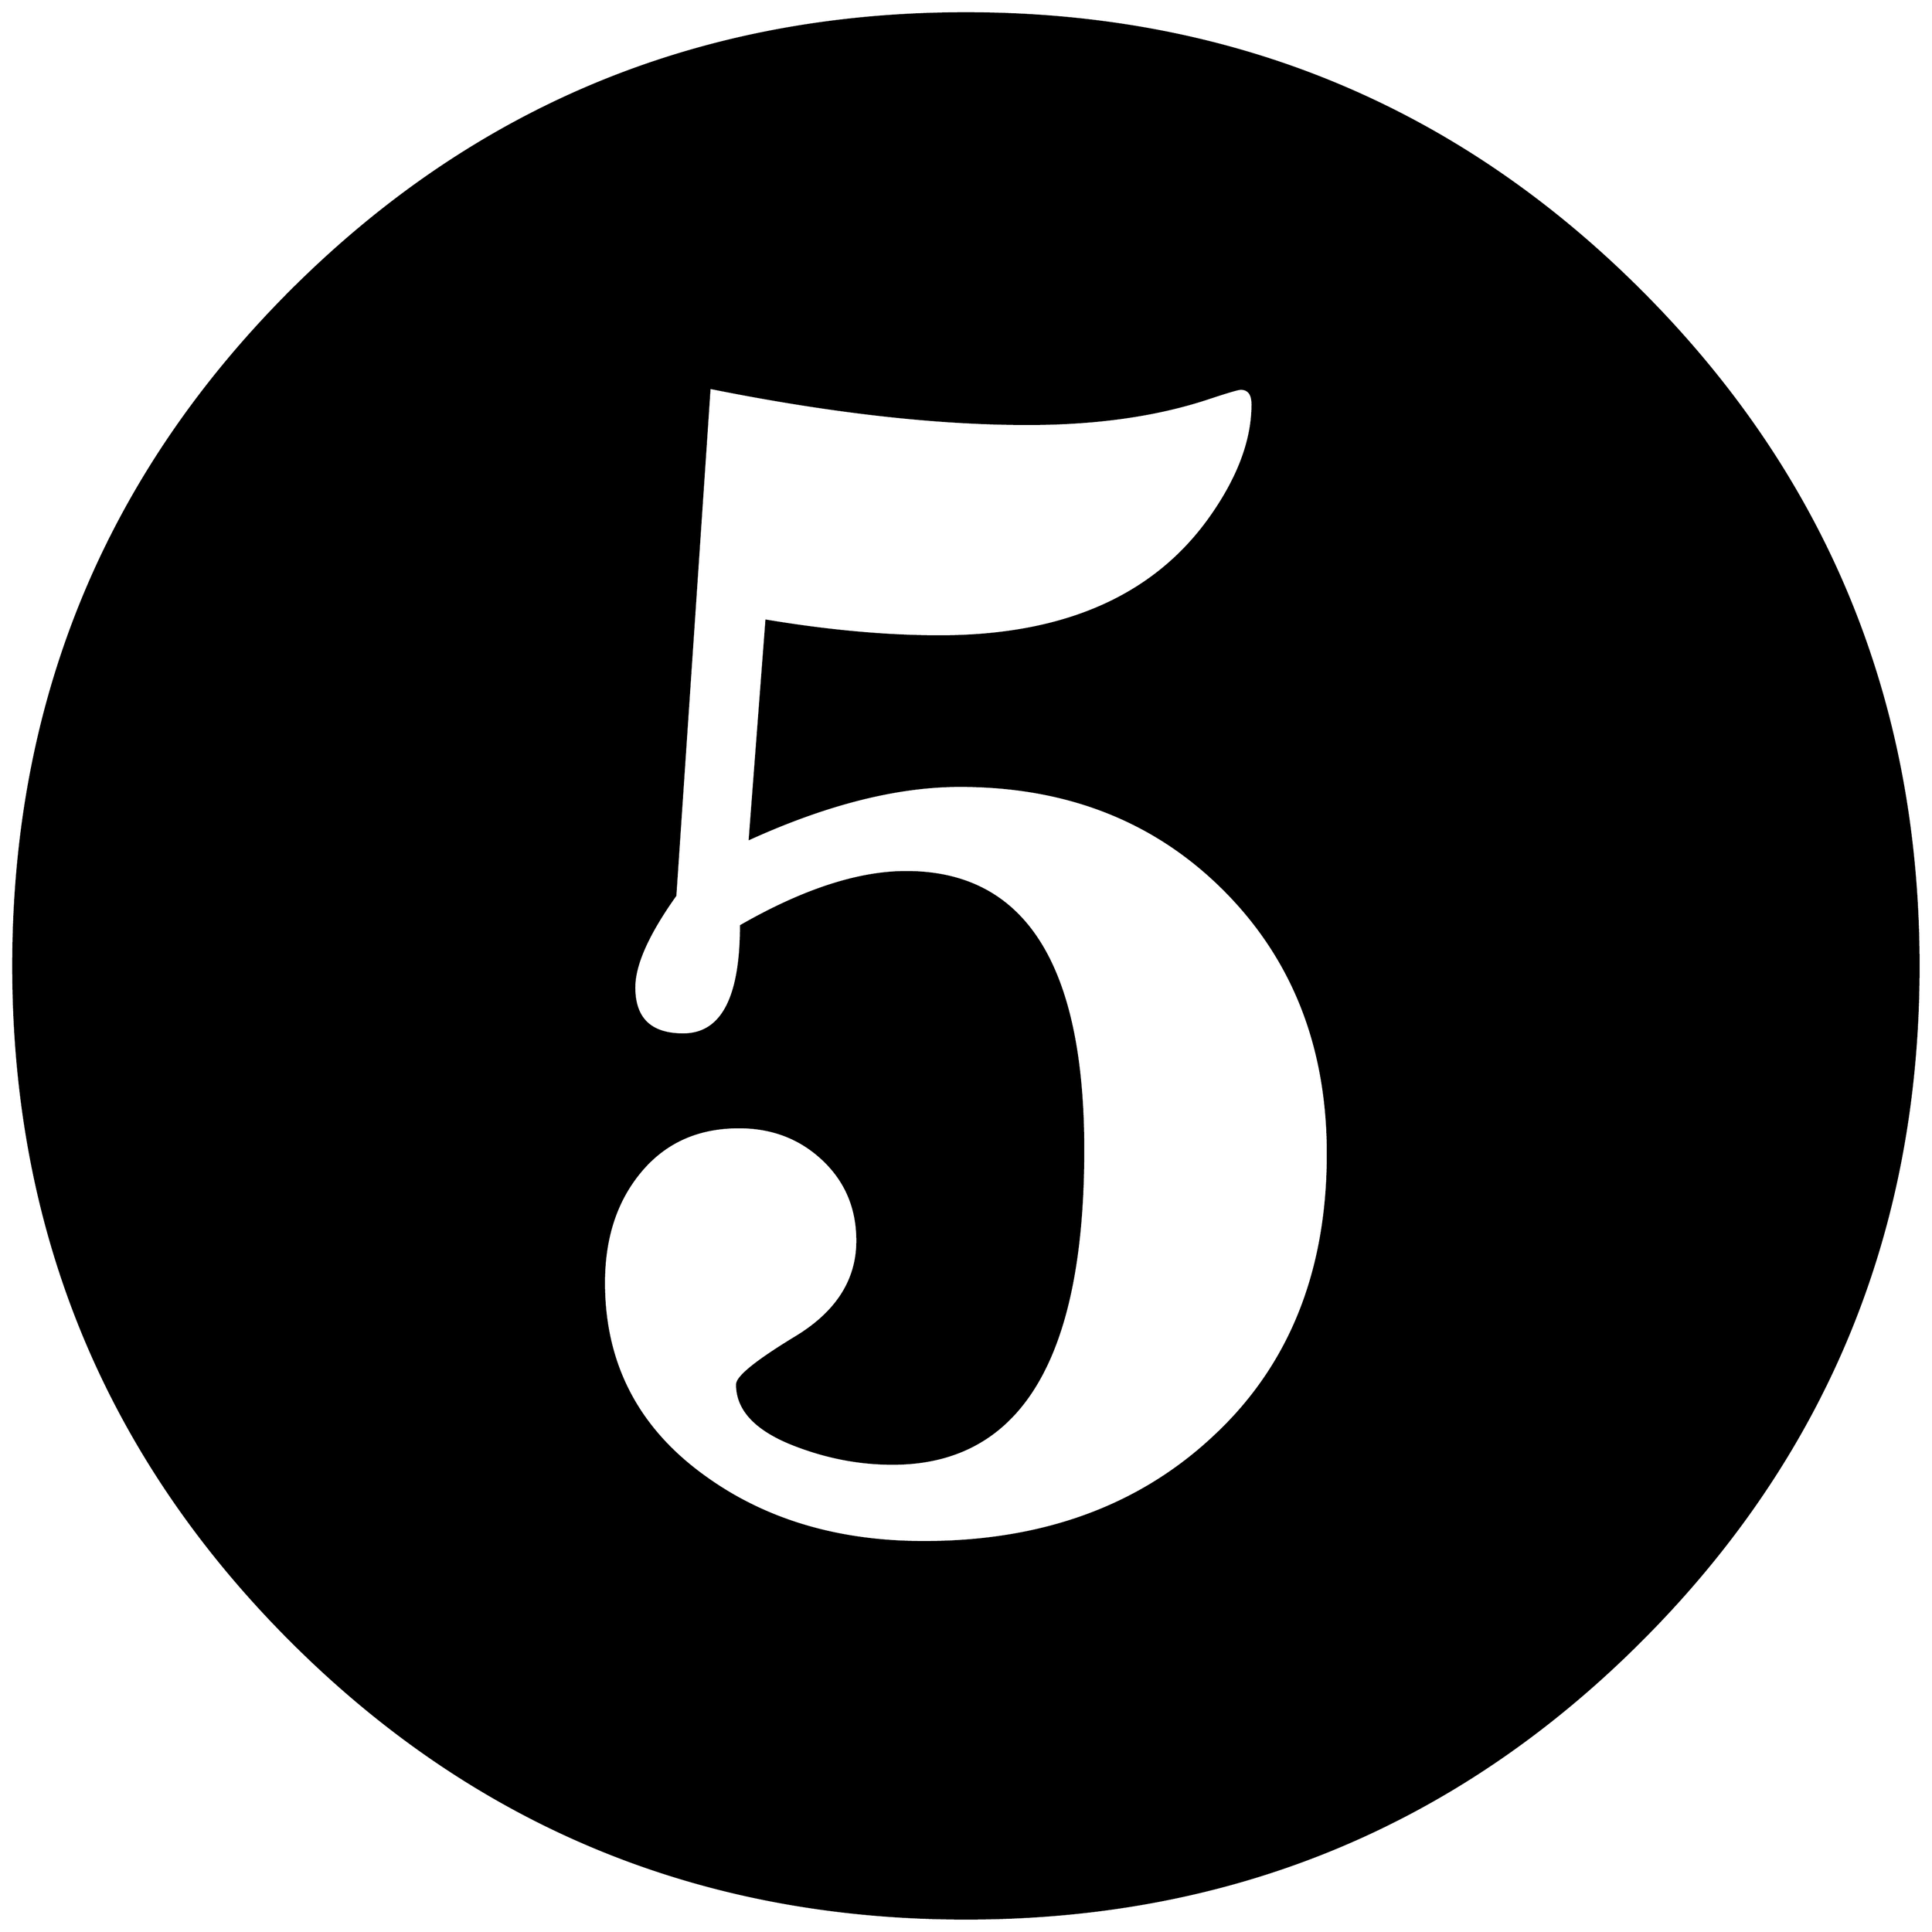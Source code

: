 


\begin{tikzpicture}[y=0.80pt, x=0.80pt, yscale=-1.0, xscale=1.0, inner sep=0pt, outer sep=0pt]
\begin{scope}[shift={(100.0,1706.0)},nonzero rule]
  \path[draw=.,fill=.,line width=1.600pt] (1998.0,-582.0) ..
    controls (1998.0,-311.333) and (1903.333,-81.333) ..
    (1714.0,108.0) .. controls (1524.667,297.333) and (1294.667,392.0)
    .. (1024.0,392.0) .. controls (753.333,392.0) and
    (523.333,297.333) .. (334.0,108.0) .. controls (144.667,-81.333) and
    (50.0,-311.333) .. (50.0,-582.0) .. controls (50.0,-852.667) and
    (144.667,-1082.667) .. (334.0,-1272.0) .. controls
    (523.333,-1461.333) and (753.333,-1556.0) .. (1024.0,-1556.0) ..
    controls (1294.667,-1556.0) and (1524.667,-1461.333) ..
    (1714.0,-1272.0) .. controls (1903.333,-1082.667) and
    (1998.0,-852.667) .. (1998.0,-582.0) -- cycle(1394.0,-390.0)
    .. controls (1394.0,-499.333) and (1358.667,-589.333) ..
    (1288.0,-660.0) .. controls (1217.333,-730.667) and
    (1127.333,-766.0) .. (1018.0,-766.0) .. controls
    (954.0,-766.0) and (882.333,-748.0) .. (803.0,-712.0) --
    (820.0,-935.0) .. controls (884.0,-924.333) and (943.0,-919.0)
    .. (997.0,-919.0) .. controls (1125.0,-919.0) and
    (1217.667,-960.0) .. (1275.0,-1042.0) .. controls
    (1303.0,-1082.0) and (1317.0,-1120.0) .. (1317.0,-1156.0) ..
    controls (1317.0,-1166.667) and (1313.0,-1172.0) ..
    (1305.0,-1172.0) .. controls (1302.333,-1172.0) and
    (1291.0,-1168.667) .. (1271.0,-1162.0) .. controls
    (1218.333,-1144.667) and (1157.0,-1136.0) .. (1087.0,-1136.0) ..
    controls (993.0,-1136.0) and (884.667,-1148.333) ..
    (762.0,-1173.0) -- (727.0,-654.0) .. controls (699.0,-614.667)
    and (685.0,-583.333) .. (685.0,-560.0) .. controls
    (685.0,-528.0) and (701.667,-512.0) .. (735.0,-512.0) ..
    controls (774.333,-512.0) and (794.0,-549.0) .. (794.0,-623.0)
    .. controls (858.0,-659.667) and (914.333,-678.0) ..
    (963.0,-678.0) .. controls (1083.667,-678.0) and
    (1144.0,-583.333) .. (1144.0,-394.0) .. controls
    (1144.0,-180.0) and (1079.0,-73.0) .. (949.0,-73.0) ..
    controls (916.333,-73.0) and (884.0,-79.0) .. (852.0,-91.0) ..
    controls (810.667,-106.333) and (790.0,-127.333) .. (790.0,-154.0)
    .. controls (790.0,-162.0) and (810.333,-178.333) ..
    (851.0,-203.0) .. controls (892.333,-228.333) and (913.0,-261.0)
    .. (913.0,-301.0) .. controls (913.0,-334.333) and
    (901.333,-362.0) .. (878.0,-384.0) .. controls (854.667,-406.0)
    and (826.0,-417.0) .. (792.0,-417.0) .. controls
    (748.667,-417.0) and (714.333,-401.0) .. (689.0,-369.0) ..
    controls (665.667,-339.667) and (654.0,-302.667) .. (654.0,-258.0)
    .. controls (654.0,-174.667) and (688.667,-108.333) ..
    (758.0,-59.0) .. controls (819.333,-15.0) and (893.667,7.0) ..
    (981.0,7.0) .. controls (1102.333,7.0) and (1201.333,-29.0) ..
    (1278.0,-101.0) .. controls (1355.333,-173.0) and
    (1394.0,-269.333) .. (1394.0,-390.0) -- cycle;
\end{scope}

\end{tikzpicture}

